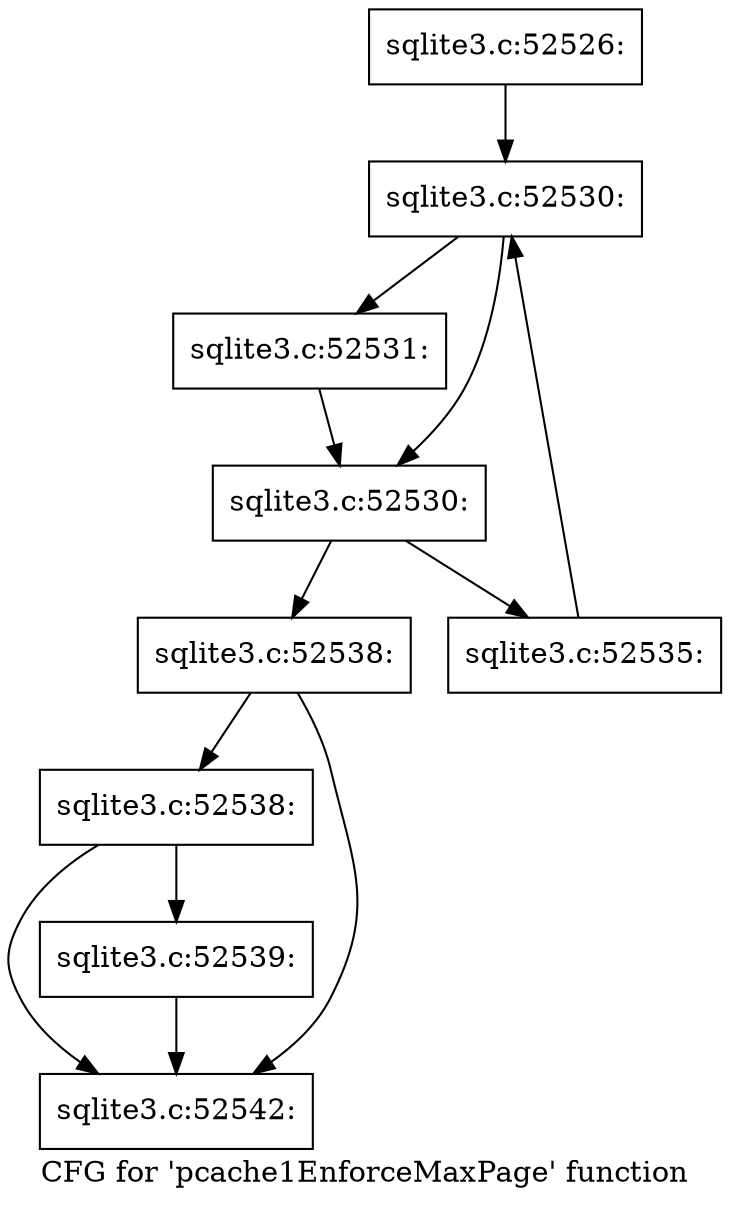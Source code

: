 digraph "CFG for 'pcache1EnforceMaxPage' function" {
	label="CFG for 'pcache1EnforceMaxPage' function";

	Node0x55c0f57ec9d0 [shape=record,label="{sqlite3.c:52526:}"];
	Node0x55c0f57ec9d0 -> Node0x55c0fa94e090;
	Node0x55c0fa94e090 [shape=record,label="{sqlite3.c:52530:}"];
	Node0x55c0fa94e090 -> Node0x55c0fa94e250;
	Node0x55c0fa94e090 -> Node0x55c0fa94e200;
	Node0x55c0fa94e250 [shape=record,label="{sqlite3.c:52531:}"];
	Node0x55c0fa94e250 -> Node0x55c0fa94e200;
	Node0x55c0fa94e200 [shape=record,label="{sqlite3.c:52530:}"];
	Node0x55c0fa94e200 -> Node0x55c0fa94f0a0;
	Node0x55c0fa94e200 -> Node0x55c0fa94e180;
	Node0x55c0fa94f0a0 [shape=record,label="{sqlite3.c:52535:}"];
	Node0x55c0fa94f0a0 -> Node0x55c0fa94e090;
	Node0x55c0fa94e180 [shape=record,label="{sqlite3.c:52538:}"];
	Node0x55c0fa94e180 -> Node0x55c0fa94f930;
	Node0x55c0fa94e180 -> Node0x55c0f57ec8d0;
	Node0x55c0fa94f930 [shape=record,label="{sqlite3.c:52538:}"];
	Node0x55c0fa94f930 -> Node0x55c0f57ec920;
	Node0x55c0fa94f930 -> Node0x55c0f57ec8d0;
	Node0x55c0f57ec920 [shape=record,label="{sqlite3.c:52539:}"];
	Node0x55c0f57ec920 -> Node0x55c0f57ec8d0;
	Node0x55c0f57ec8d0 [shape=record,label="{sqlite3.c:52542:}"];
}
